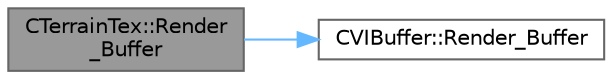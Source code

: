 digraph "CTerrainTex::Render_Buffer"
{
 // LATEX_PDF_SIZE
  bgcolor="transparent";
  edge [fontname=Helvetica,fontsize=10,labelfontname=Helvetica,labelfontsize=10];
  node [fontname=Helvetica,fontsize=10,shape=box,height=0.2,width=0.4];
  rankdir="LR";
  Node1 [id="Node000001",label="CTerrainTex::Render\l_Buffer",height=0.2,width=0.4,color="gray40", fillcolor="grey60", style="filled", fontcolor="black",tooltip=" "];
  Node1 -> Node2 [id="edge2_Node000001_Node000002",color="steelblue1",style="solid",tooltip=" "];
  Node2 [id="Node000002",label="CVIBuffer::Render_Buffer",height=0.2,width=0.4,color="grey40", fillcolor="white", style="filled",URL="$class_c_v_i_buffer.html#aff55d8ab824fe2972bce8f55a7b5519e",tooltip=" "];
}
